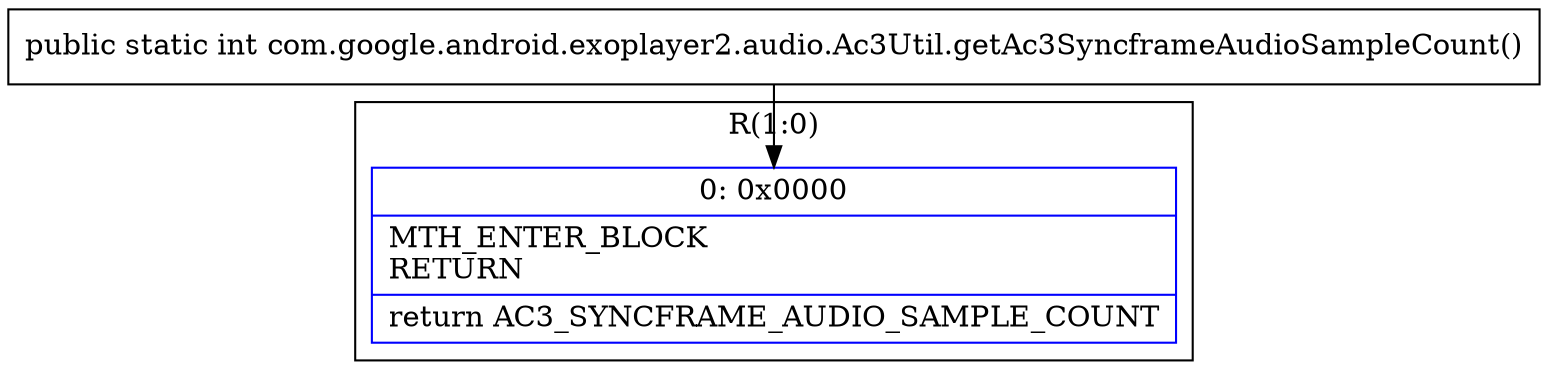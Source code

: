 digraph "CFG forcom.google.android.exoplayer2.audio.Ac3Util.getAc3SyncframeAudioSampleCount()I" {
subgraph cluster_Region_1777441106 {
label = "R(1:0)";
node [shape=record,color=blue];
Node_0 [shape=record,label="{0\:\ 0x0000|MTH_ENTER_BLOCK\lRETURN\l|return AC3_SYNCFRAME_AUDIO_SAMPLE_COUNT\l}"];
}
MethodNode[shape=record,label="{public static int com.google.android.exoplayer2.audio.Ac3Util.getAc3SyncframeAudioSampleCount() }"];
MethodNode -> Node_0;
}

